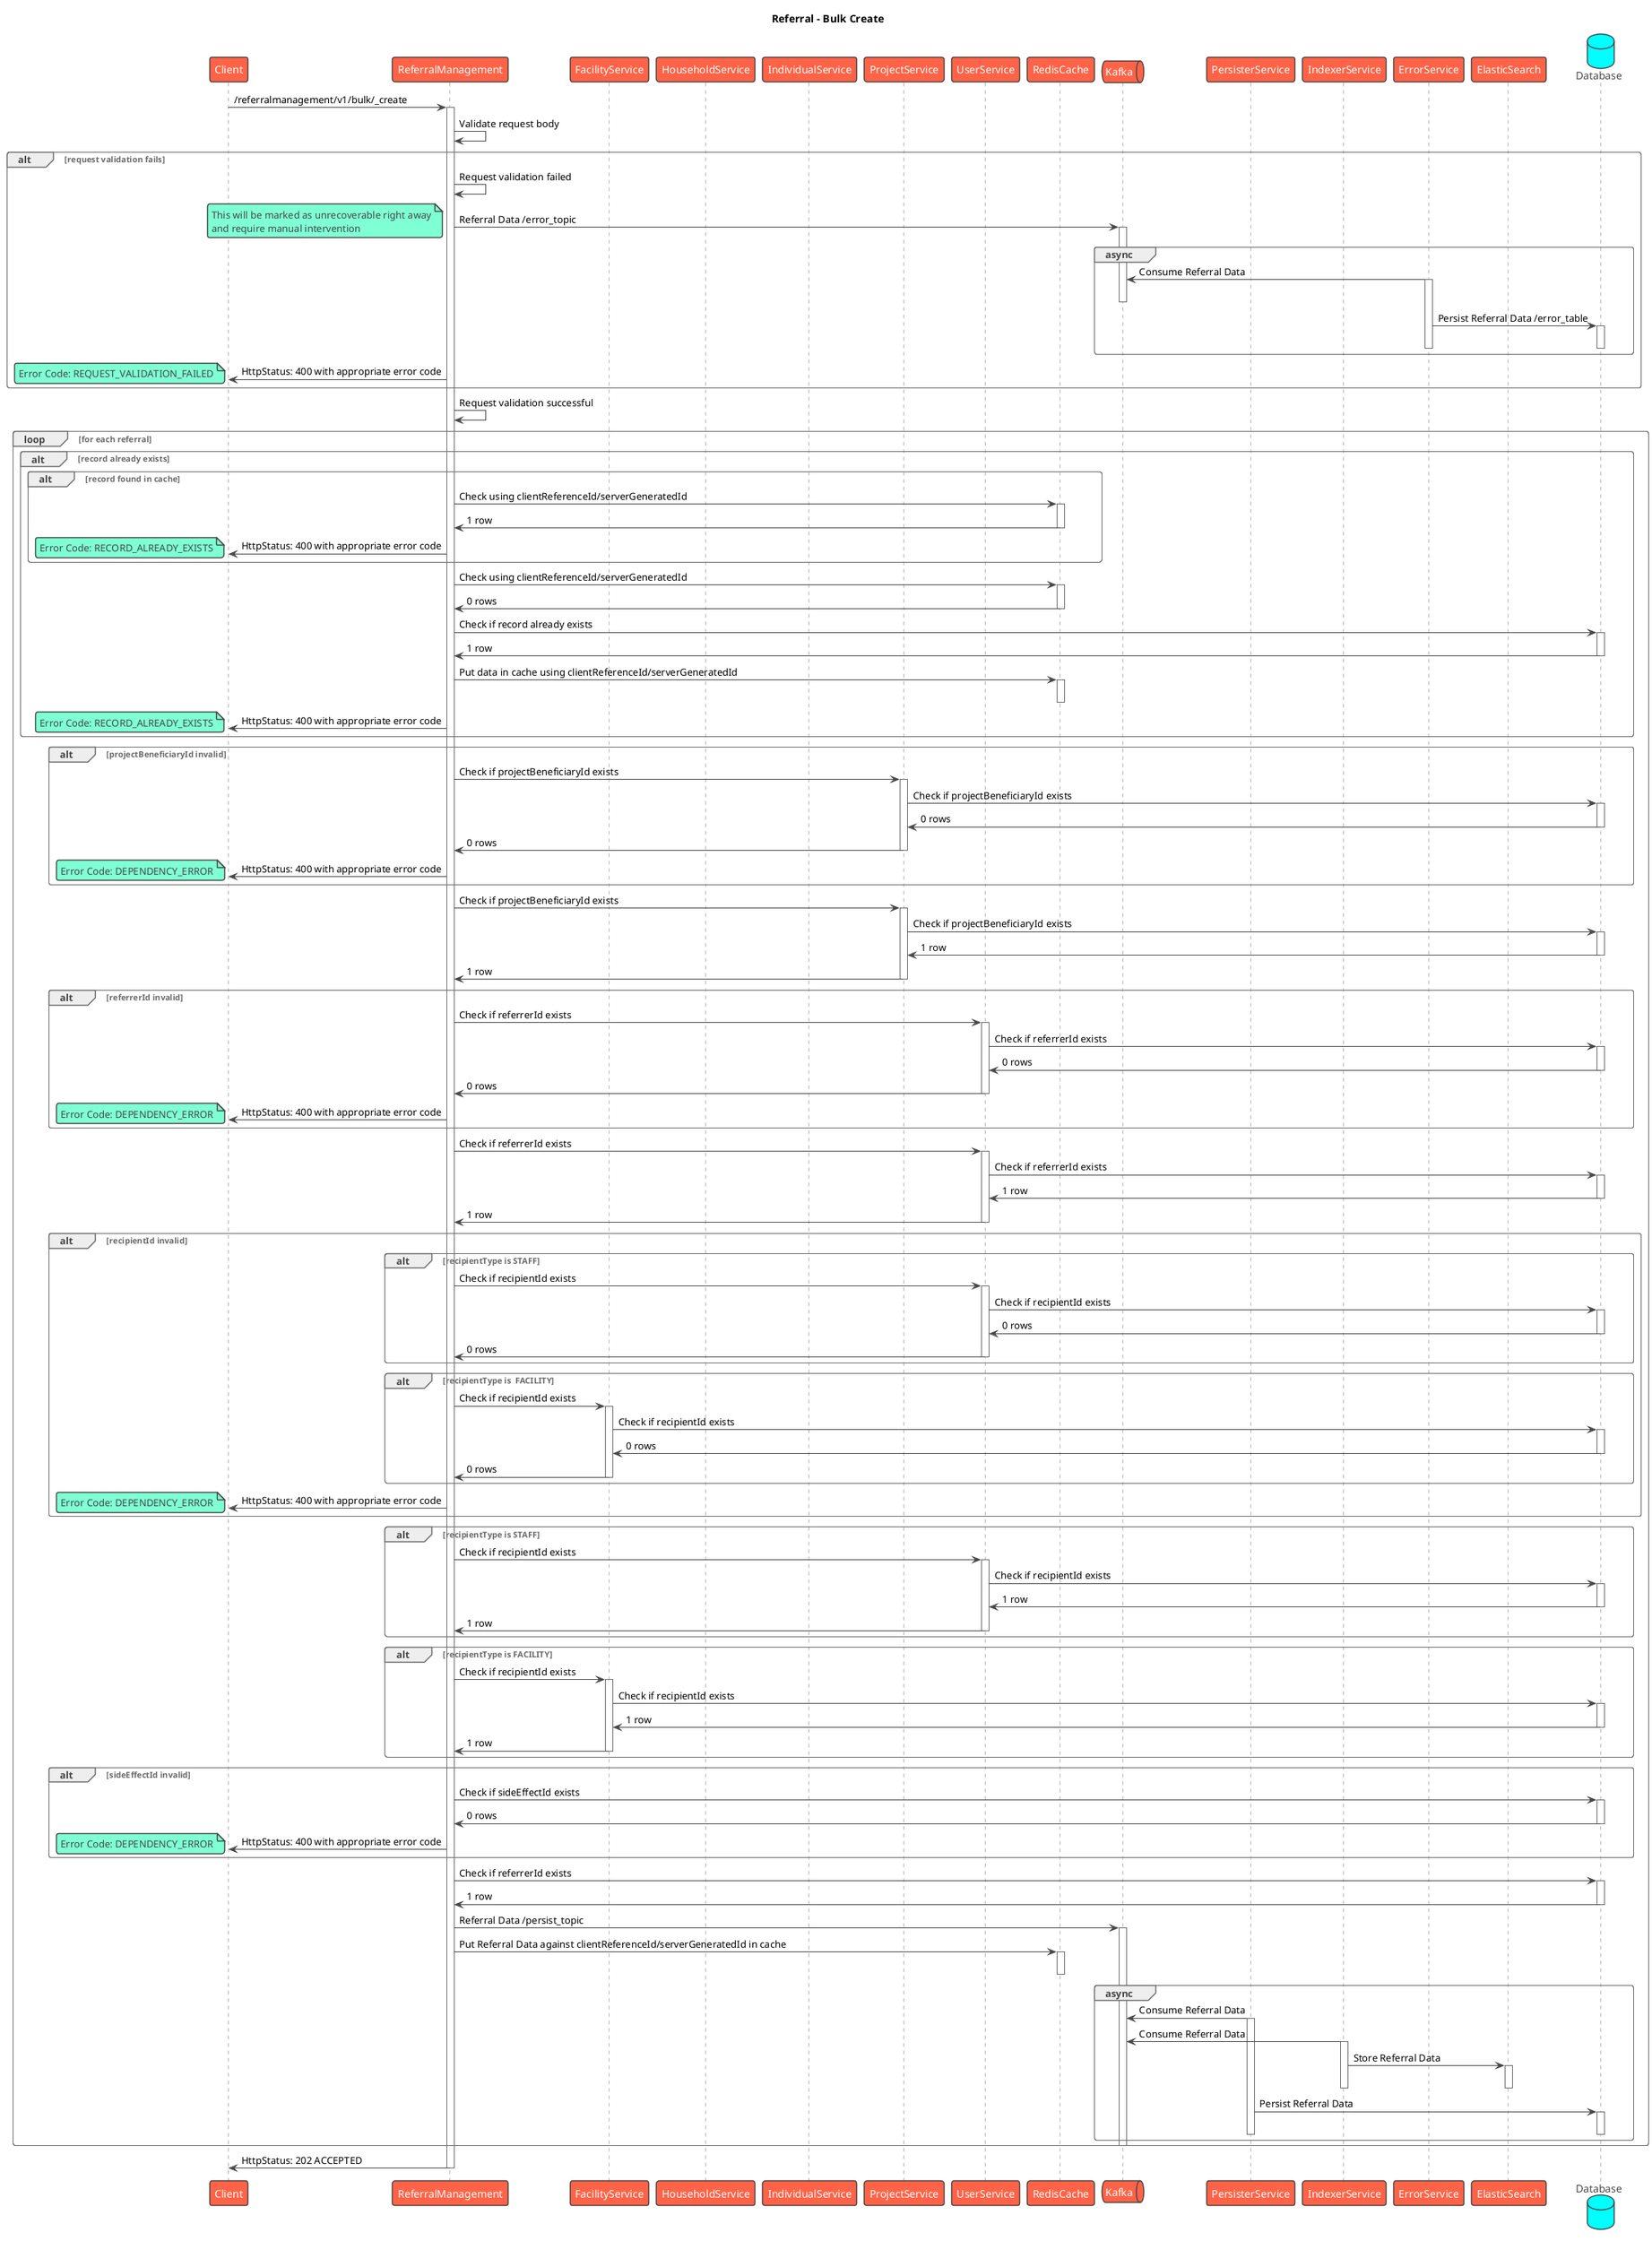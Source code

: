 @startuml
title Referral - Bulk Create
!theme vibrant
participant Client as c
participant ReferralManagement as rm
participant FacilityService as fs
participant HouseholdService as hs
participant IndividualService as inds
participant ProjectService as ps
participant UserService as us
participant RedisCache as rc
queue Kafka as k
participant PersisterService as prs
participant IndexerService as idx
participant ErrorService as es
participant ElasticSearch as el
database Database as db

c -> rm : /referralmanagement/v1/bulk/_create
activate rm
rm -> rm : Validate request body

alt request validation fails
    rm -> rm: Request validation failed
    rm -> k: Referral Data /error_topic
    note left
        This will be marked as unrecoverable right away
        and require manual intervention
    end note
    activate k
    group async
        es -> k: Consume Referral Data
        activate es
        deactivate k
        es -> db: Persist Referral Data /error_table
        activate db
        deactivate db
        deactivate es
    end
    rm -> c: HttpStatus: 400 with appropriate error code
    note left
      Error Code: REQUEST_VALIDATION_FAILED
    end note
end
rm -> rm: Request validation successful
loop for each referral
    alt record already exists
        alt record found in cache
          rm -> rc: Check using clientReferenceId/serverGeneratedId
          activate rc
          rc -> rm: 1 row
          deactivate rc
          rm -> c: HttpStatus: 400 with appropriate error code
          note left
              Error Code: RECORD_ALREADY_EXISTS
          end note
        end
        rm -> rc: Check using clientReferenceId/serverGeneratedId
        activate rc
        rc -> rm: 0 rows
        deactivate rc
        rm -> db: Check if record already exists
        activate db
        db -> rm: 1 row
        deactivate db
        rm -> rc: Put data in cache using clientReferenceId/serverGeneratedId
        activate rc
        deactivate rc
        rm -> c: HttpStatus: 400 with appropriate error code
        note left
            Error Code: RECORD_ALREADY_EXISTS
        end note
    end
    alt projectBeneficiaryId invalid
        rm -> ps: Check if projectBeneficiaryId exists
        activate ps
        ps -> db: Check if projectBeneficiaryId exists
        activate db
        db -> ps: 0 rows
        deactivate db
        ps -> rm: 0 rows
        deactivate ps
        rm -> c: HttpStatus: 400 with appropriate error code
        note left
           Error Code: DEPENDENCY_ERROR
        end note
    end
    rm -> ps: Check if projectBeneficiaryId exists
    activate ps
    ps -> db: Check if projectBeneficiaryId exists
    activate db
    db -> ps: 1 row
    deactivate db
    ps -> rm: 1 row
    deactivate ps
    alt referrerId invalid
        rm -> us: Check if referrerId exists
        activate us
        us -> db: Check if referrerId exists
        activate db
        db -> us: 0 rows
        deactivate db
        us -> rm: 0 rows
        deactivate us
        rm -> c: HttpStatus: 400 with appropriate error code
        note left
          Error Code: DEPENDENCY_ERROR
        end note
    end
    rm -> us: Check if referrerId exists
    activate us
    us -> db: Check if referrerId exists
    activate db
    db -> us: 1 row
    deactivate db
    us -> rm: 1 row
    deactivate us
    alt recipientId invalid
        alt recipientType is STAFF
            rm -> us: Check if recipientId exists
            activate us
            us -> db: Check if recipientId exists
            activate db
            db -> us: 0 rows
            deactivate db
            us -> rm: 0 rows
            deactivate us
        end
        alt recipientType is  FACILITY
            rm -> fs: Check if recipientId exists
            activate fs
            fs -> db: Check if recipientId exists
            activate db
            db -> fs: 0 rows
            deactivate db
            fs -> rm: 0 rows
            deactivate fs
        end
        rm -> c: HttpStatus: 400 with appropriate error code
        note left
          Error Code: DEPENDENCY_ERROR
        end note
    end
    alt recipientType is STAFF
        rm -> us: Check if recipientId exists
        activate us
        us -> db: Check if recipientId exists
        activate db
        db -> us: 1 row
        deactivate db
        us -> rm: 1 row
        deactivate us
    end
    alt recipientType is FACILITY
        rm -> fs: Check if recipientId exists
        activate fs
        fs -> db: Check if recipientId exists
        activate db
        db -> fs: 1 row
        deactivate db
        fs -> rm: 1 row
        deactivate fs
    end
    alt sideEffectId invalid
        rm -> db: Check if sideEffectId exists
        activate db
        db -> rm: 0 rows
        deactivate db
        rm -> c: HttpStatus: 400 with appropriate error code
        note left
          Error Code: DEPENDENCY_ERROR
        end note
    end
    rm -> db: Check if referrerId exists
    activate db
    db -> rm: 1 row
    deactivate db

    rm -> k: Referral Data /persist_topic
    activate k
    rm -> rc: Put Referral Data against clientReferenceId/serverGeneratedId in cache
    activate rc
    deactivate rc
    group async
        prs -> k: Consume Referral Data
        activate prs
        idx -> k: Consume Referral Data
        activate idx
        idx -> el: Store Referral Data
        activate el
        deactivate el
        deactivate idx
        prs -> db: Persist Referral Data
        activate db
        deactivate db
        deactivate prs
    end
    deactivate k
end

rm -> c : HttpStatus: 202 ACCEPTED
deactivate rm

@enduml